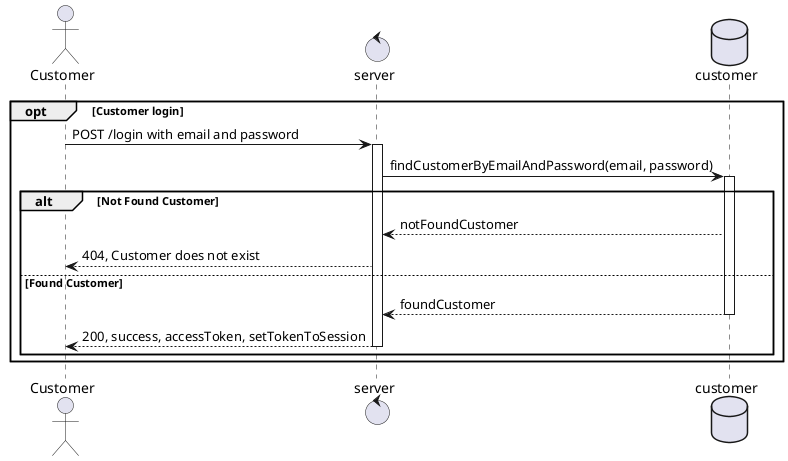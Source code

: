 @startuml customer login

actor Customer 
control server
database customer

opt Customer login
    Customer -> server: POST /login with email and password
    activate server
    server -> customer: findCustomerByEmailAndPassword(email, password)
    activate customer
    alt Not Found Customer
        server <-- customer: notFoundCustomer
        Customer <-- server: 404, Customer does not exist 
    else Found Customer
        server <-- customer: foundCustomer
        deactivate customer
        Customer <-- server: 200, success, accessToken, setTokenToSession
        deactivate server
    end
end

@enduml